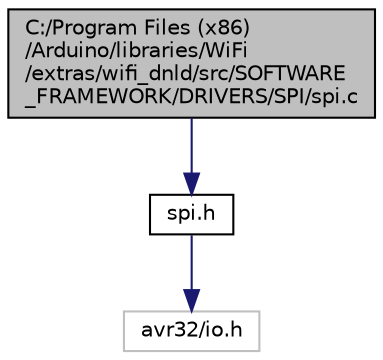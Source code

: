 digraph "C:/Program Files (x86)/Arduino/libraries/WiFi/extras/wifi_dnld/src/SOFTWARE_FRAMEWORK/DRIVERS/SPI/spi.c"
{
  edge [fontname="Helvetica",fontsize="10",labelfontname="Helvetica",labelfontsize="10"];
  node [fontname="Helvetica",fontsize="10",shape=record];
  Node1 [label="C:/Program Files (x86)\l/Arduino/libraries/WiFi\l/extras/wifi_dnld/src/SOFTWARE\l_FRAMEWORK/DRIVERS/SPI/spi.c",height=0.2,width=0.4,color="black", fillcolor="grey75", style="filled", fontcolor="black"];
  Node1 -> Node2 [color="midnightblue",fontsize="10",style="solid",fontname="Helvetica"];
  Node2 [label="spi.h",height=0.2,width=0.4,color="black", fillcolor="white", style="filled",URL="$spi_8h.html",tooltip="SPI driver for AVR32 UC3. "];
  Node2 -> Node3 [color="midnightblue",fontsize="10",style="solid",fontname="Helvetica"];
  Node3 [label="avr32/io.h",height=0.2,width=0.4,color="grey75", fillcolor="white", style="filled"];
}
